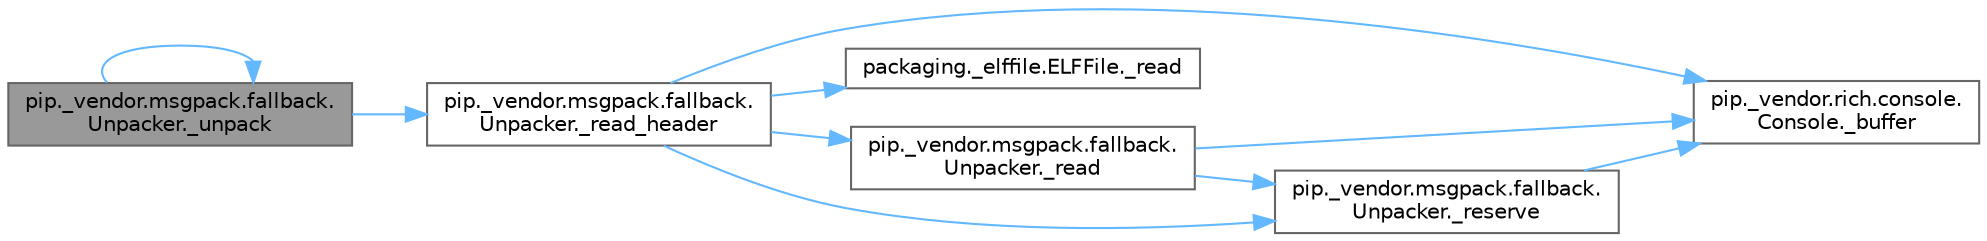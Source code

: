 digraph "pip._vendor.msgpack.fallback.Unpacker._unpack"
{
 // LATEX_PDF_SIZE
  bgcolor="transparent";
  edge [fontname=Helvetica,fontsize=10,labelfontname=Helvetica,labelfontsize=10];
  node [fontname=Helvetica,fontsize=10,shape=box,height=0.2,width=0.4];
  rankdir="LR";
  Node1 [id="Node000001",label="pip._vendor.msgpack.fallback.\lUnpacker._unpack",height=0.2,width=0.4,color="gray40", fillcolor="grey60", style="filled", fontcolor="black",tooltip=" "];
  Node1 -> Node2 [id="edge1_Node000001_Node000002",color="steelblue1",style="solid",tooltip=" "];
  Node2 [id="Node000002",label="pip._vendor.msgpack.fallback.\lUnpacker._read_header",height=0.2,width=0.4,color="grey40", fillcolor="white", style="filled",URL="$classpip_1_1__vendor_1_1msgpack_1_1fallback_1_1_unpacker.html#a9983485463995894f2ba6a7bf3eb49c9",tooltip=" "];
  Node2 -> Node3 [id="edge2_Node000002_Node000003",color="steelblue1",style="solid",tooltip=" "];
  Node3 [id="Node000003",label="pip._vendor.rich.console.\lConsole._buffer",height=0.2,width=0.4,color="grey40", fillcolor="white", style="filled",URL="$classpip_1_1__vendor_1_1rich_1_1console_1_1_console.html#a51eaf031922c907e4085937b82f5564e",tooltip=" "];
  Node2 -> Node4 [id="edge3_Node000002_Node000004",color="steelblue1",style="solid",tooltip=" "];
  Node4 [id="Node000004",label="packaging._elffile.ELFFile._read",height=0.2,width=0.4,color="grey40", fillcolor="white", style="filled",URL="$classpackaging_1_1__elffile_1_1_e_l_f_file.html#a81c3ad53bd6b8e86d08848b011f564d4",tooltip=" "];
  Node2 -> Node5 [id="edge4_Node000002_Node000005",color="steelblue1",style="solid",tooltip=" "];
  Node5 [id="Node000005",label="pip._vendor.msgpack.fallback.\lUnpacker._read",height=0.2,width=0.4,color="grey40", fillcolor="white", style="filled",URL="$classpip_1_1__vendor_1_1msgpack_1_1fallback_1_1_unpacker.html#a711aebfaccb3c4efff7b553a8686f43b",tooltip=" "];
  Node5 -> Node3 [id="edge5_Node000005_Node000003",color="steelblue1",style="solid",tooltip=" "];
  Node5 -> Node6 [id="edge6_Node000005_Node000006",color="steelblue1",style="solid",tooltip=" "];
  Node6 [id="Node000006",label="pip._vendor.msgpack.fallback.\lUnpacker._reserve",height=0.2,width=0.4,color="grey40", fillcolor="white", style="filled",URL="$classpip_1_1__vendor_1_1msgpack_1_1fallback_1_1_unpacker.html#a6d3897658572f9cd72ecf2acb73bbe8d",tooltip=" "];
  Node6 -> Node3 [id="edge7_Node000006_Node000003",color="steelblue1",style="solid",tooltip=" "];
  Node2 -> Node6 [id="edge8_Node000002_Node000006",color="steelblue1",style="solid",tooltip=" "];
  Node1 -> Node1 [id="edge9_Node000001_Node000001",color="steelblue1",style="solid",tooltip=" "];
}
